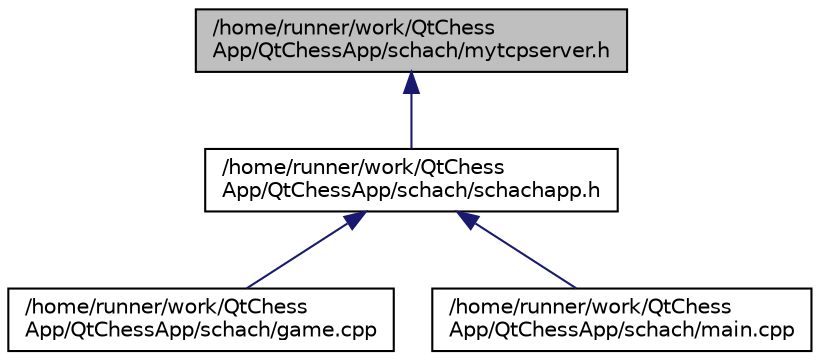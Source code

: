 digraph "/home/runner/work/QtChessApp/QtChessApp/schach/mytcpserver.h"
{
 // LATEX_PDF_SIZE
  edge [fontname="Helvetica",fontsize="10",labelfontname="Helvetica",labelfontsize="10"];
  node [fontname="Helvetica",fontsize="10",shape=record];
  Node1 [label="/home/runner/work/QtChess\lApp/QtChessApp/schach/mytcpserver.h",height=0.2,width=0.4,color="black", fillcolor="grey75", style="filled", fontcolor="black",tooltip="This file contains the declaration of the server class."];
  Node1 -> Node2 [dir="back",color="midnightblue",fontsize="10",style="solid",fontname="Helvetica"];
  Node2 [label="/home/runner/work/QtChess\lApp/QtChessApp/schach/schachapp.h",height=0.2,width=0.4,color="black", fillcolor="white", style="filled",URL="$schachapp_8h_source.html",tooltip=" "];
  Node2 -> Node3 [dir="back",color="midnightblue",fontsize="10",style="solid",fontname="Helvetica"];
  Node3 [label="/home/runner/work/QtChess\lApp/QtChessApp/schach/game.cpp",height=0.2,width=0.4,color="black", fillcolor="white", style="filled",URL="$game_8cpp.html",tooltip="This file contains the implementation of the game class which manages the chessboard and some game lo..."];
  Node2 -> Node4 [dir="back",color="midnightblue",fontsize="10",style="solid",fontname="Helvetica"];
  Node4 [label="/home/runner/work/QtChess\lApp/QtChessApp/schach/main.cpp",height=0.2,width=0.4,color="black", fillcolor="white", style="filled",URL="$main_8cpp.html",tooltip="This file contains the main function for the chess programm."];
}
